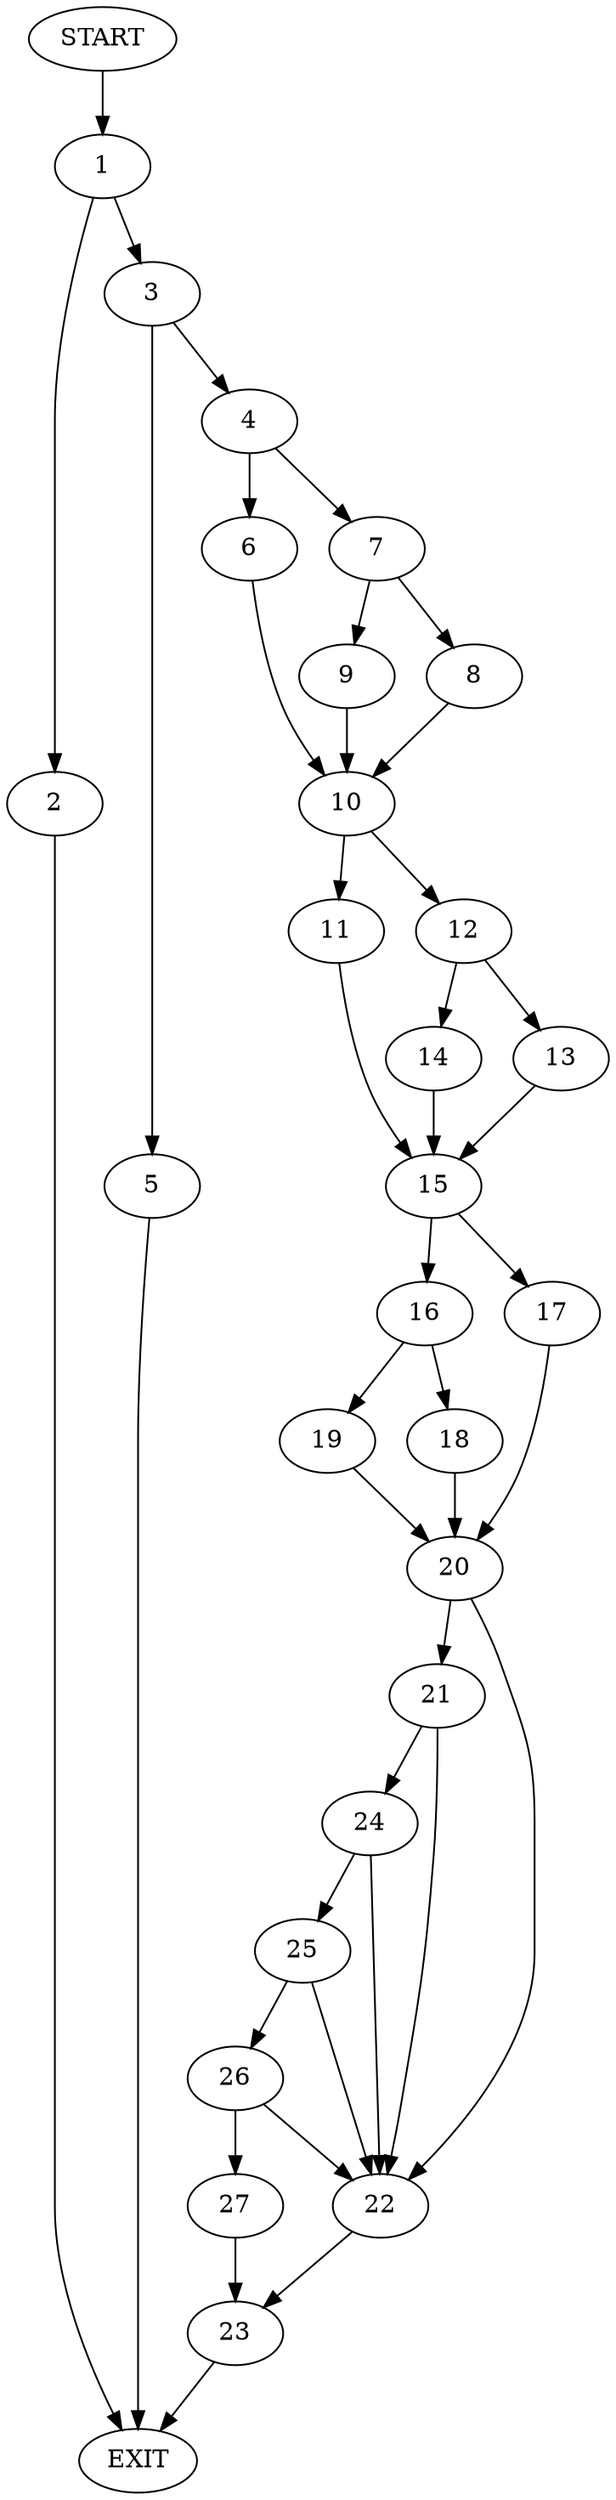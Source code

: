 digraph {
0 [label="START"]
28 [label="EXIT"]
0 -> 1
1 -> 2
1 -> 3
2 -> 28
3 -> 4
3 -> 5
5 -> 28
4 -> 6
4 -> 7
7 -> 8
7 -> 9
6 -> 10
8 -> 10
9 -> 10
10 -> 11
10 -> 12
12 -> 13
12 -> 14
11 -> 15
14 -> 15
13 -> 15
15 -> 16
15 -> 17
16 -> 18
16 -> 19
17 -> 20
19 -> 20
18 -> 20
20 -> 21
20 -> 22
22 -> 23
21 -> 24
21 -> 22
24 -> 22
24 -> 25
25 -> 26
25 -> 22
26 -> 22
26 -> 27
27 -> 23
23 -> 28
}

